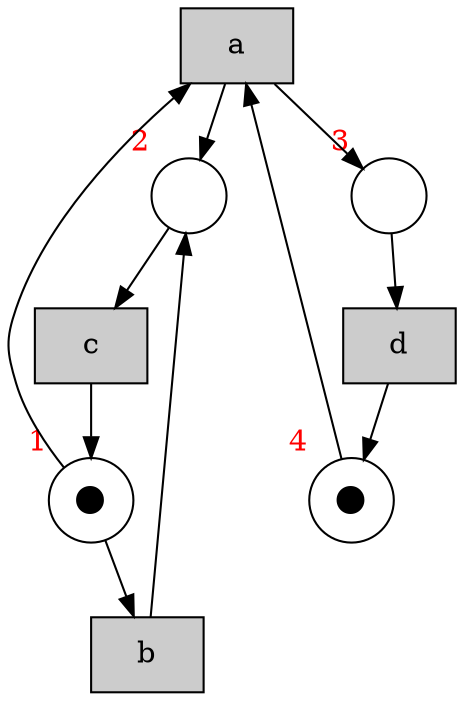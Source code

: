 digraph test {
  t1 -> p2;
  t1 -> p3;
  t2 -> p2;
  t3 -> p1;
  t4 -> p4;
  p1 -> t1;
  p4 -> t1;
  p1 -> t2;
  p2 -> t3;
  p3 -> t4;
  p1 [label=⬤ xlabel= <<FONT COLOR="red">1</FONT>> shape=circle ];
  p2 [label="" xlabel= <<FONT COLOR="red">2</FONT>> shape=circle ];
  p3 [label="" xlabel= <<FONT COLOR="red">3</FONT>> shape=circle ];
  p4 [label=⬤ xlabel= <<FONT COLOR="red">4</FONT>> shape=circle ];
  t1 [fillcolor="#cccccc" label="a" shape=box style=filled];
  t2 [fillcolor="#cccccc" label="b" shape=box style=filled];
  t3 [fillcolor="#cccccc" label="c" shape=box style=filled];
  t4 [fillcolor="#cccccc" label="d" shape=box style=filled];
}